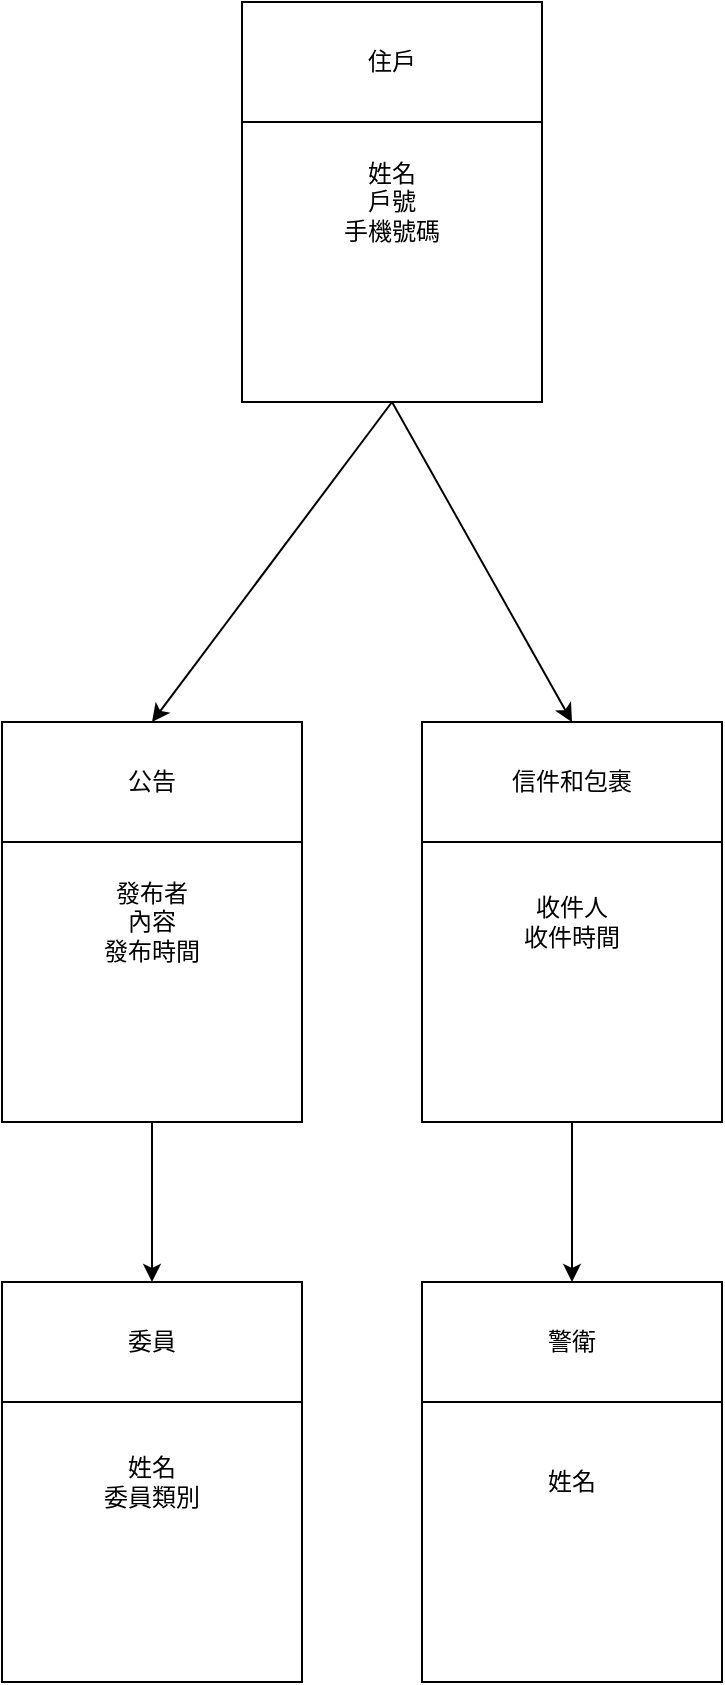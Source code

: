 <mxfile>
    <diagram id="53aL2giE24DjcULIOzmX" name="第1頁">
        <mxGraphModel dx="1404" dy="942" grid="1" gridSize="10" guides="1" tooltips="1" connect="1" arrows="1" fold="1" page="1" pageScale="1" pageWidth="827" pageHeight="1169" math="0" shadow="0">
            <root>
                <mxCell id="0"/>
                <mxCell id="1" parent="0"/>
                <mxCell id="8" style="edgeStyle=none;html=1;exitX=0.5;exitY=1;exitDx=0;exitDy=0;entryX=0.5;entryY=0;entryDx=0;entryDy=0;" edge="1" parent="1" source="2" target="6">
                    <mxGeometry relative="1" as="geometry"/>
                </mxCell>
                <mxCell id="9" style="edgeStyle=none;html=1;exitX=0.5;exitY=1;exitDx=0;exitDy=0;entryX=0.5;entryY=0;entryDx=0;entryDy=0;" edge="1" parent="1" source="2" target="5">
                    <mxGeometry relative="1" as="geometry"/>
                </mxCell>
                <mxCell id="2" value="姓名&lt;br&gt;戶號&lt;br&gt;手機號碼" style="rounded=0;whiteSpace=wrap;html=1;" vertex="1" parent="1">
                    <mxGeometry x="350" y="10" width="150" height="200" as="geometry"/>
                </mxCell>
                <mxCell id="3" value="住戶" style="rounded=0;whiteSpace=wrap;html=1;" vertex="1" parent="1">
                    <mxGeometry x="350" y="10" width="150" height="60" as="geometry"/>
                </mxCell>
                <mxCell id="13" style="edgeStyle=none;html=1;exitX=0.5;exitY=1;exitDx=0;exitDy=0;entryX=0.5;entryY=0;entryDx=0;entryDy=0;" edge="1" parent="1" source="4" target="11">
                    <mxGeometry relative="1" as="geometry"/>
                </mxCell>
                <mxCell id="4" value="收件人&lt;br&gt;收件時間" style="rounded=0;whiteSpace=wrap;html=1;" vertex="1" parent="1">
                    <mxGeometry x="440" y="370" width="150" height="200" as="geometry"/>
                </mxCell>
                <mxCell id="5" value="信件和包裹" style="rounded=0;whiteSpace=wrap;html=1;" vertex="1" parent="1">
                    <mxGeometry x="440" y="370" width="150" height="60" as="geometry"/>
                </mxCell>
                <mxCell id="17" style="edgeStyle=none;html=1;exitX=0.5;exitY=1;exitDx=0;exitDy=0;entryX=0.5;entryY=0;entryDx=0;entryDy=0;" edge="1" parent="1" source="7" target="15">
                    <mxGeometry relative="1" as="geometry"/>
                </mxCell>
                <mxCell id="7" value="發布者&lt;br&gt;內容&lt;br&gt;發布時間" style="rounded=0;whiteSpace=wrap;html=1;" vertex="1" parent="1">
                    <mxGeometry x="230" y="370" width="150" height="200" as="geometry"/>
                </mxCell>
                <mxCell id="6" value="公告" style="rounded=0;whiteSpace=wrap;html=1;" vertex="1" parent="1">
                    <mxGeometry x="230" y="370" width="150" height="60" as="geometry"/>
                </mxCell>
                <mxCell id="12" value="姓名" style="rounded=0;whiteSpace=wrap;html=1;" vertex="1" parent="1">
                    <mxGeometry x="440" y="650" width="150" height="200" as="geometry"/>
                </mxCell>
                <mxCell id="11" value="警衛" style="rounded=0;whiteSpace=wrap;html=1;" vertex="1" parent="1">
                    <mxGeometry x="440" y="650" width="150" height="60" as="geometry"/>
                </mxCell>
                <mxCell id="16" value="姓名&lt;br&gt;委員類別" style="rounded=0;whiteSpace=wrap;html=1;" vertex="1" parent="1">
                    <mxGeometry x="230" y="650" width="150" height="200" as="geometry"/>
                </mxCell>
                <mxCell id="15" value="委員" style="rounded=0;whiteSpace=wrap;html=1;" vertex="1" parent="1">
                    <mxGeometry x="230" y="650" width="150" height="60" as="geometry"/>
                </mxCell>
            </root>
        </mxGraphModel>
    </diagram>
</mxfile>